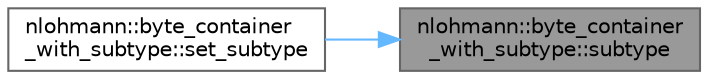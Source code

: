 digraph "nlohmann::byte_container_with_subtype::subtype"
{
 // LATEX_PDF_SIZE
  bgcolor="transparent";
  edge [fontname=Helvetica,fontsize=10,labelfontname=Helvetica,labelfontsize=10];
  node [fontname=Helvetica,fontsize=10,shape=box,height=0.2,width=0.4];
  rankdir="RL";
  Node1 [label="nlohmann::byte_container\l_with_subtype::subtype",height=0.2,width=0.4,color="gray40", fillcolor="grey60", style="filled", fontcolor="black",tooltip="return the binary subtype"];
  Node1 -> Node2 [dir="back",color="steelblue1",style="solid"];
  Node2 [label="nlohmann::byte_container\l_with_subtype::set_subtype",height=0.2,width=0.4,color="grey40", fillcolor="white", style="filled",URL="$a01915.html#aa1653b01b420607b359a3e8815b516c2",tooltip="sets the binary subtype"];
}

